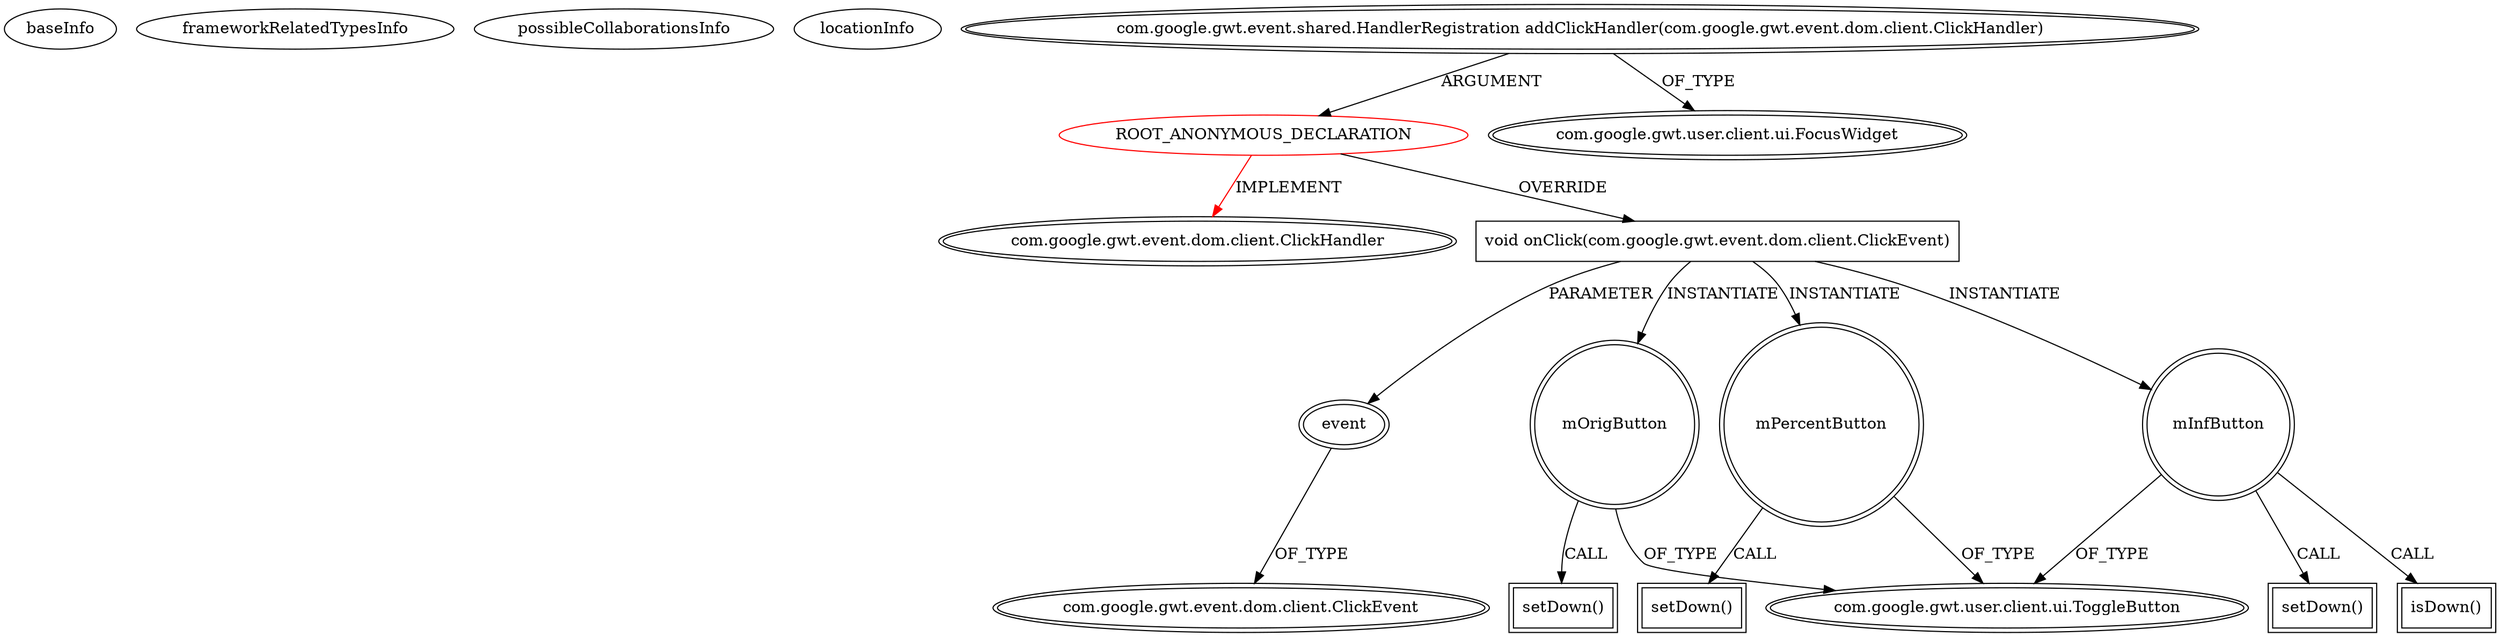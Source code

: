 digraph {
baseInfo[graphId=1144,category="extension_graph",isAnonymous=true,possibleRelation=false]
frameworkRelatedTypesInfo[0="com.google.gwt.event.dom.client.ClickHandler"]
possibleCollaborationsInfo[]
locationInfo[projectName="daonb-obudget",filePath="/daonb-obudget/obudget-master/src/client/src/org/obudget/client/TimeLineCharter.java",contextSignature="void TimeLineCharter(client.src.org.obudget.client.Application,boolean,java.lang.Integer,java.lang.Integer)",graphId="1144"]
0[label="ROOT_ANONYMOUS_DECLARATION",vertexType="ROOT_ANONYMOUS_DECLARATION",isFrameworkType=false,color=red]
1[label="com.google.gwt.event.dom.client.ClickHandler",vertexType="FRAMEWORK_INTERFACE_TYPE",isFrameworkType=true,peripheries=2]
2[label="com.google.gwt.event.shared.HandlerRegistration addClickHandler(com.google.gwt.event.dom.client.ClickHandler)",vertexType="OUTSIDE_CALL",isFrameworkType=true,peripheries=2]
3[label="com.google.gwt.user.client.ui.FocusWidget",vertexType="FRAMEWORK_CLASS_TYPE",isFrameworkType=true,peripheries=2]
4[label="void onClick(com.google.gwt.event.dom.client.ClickEvent)",vertexType="OVERRIDING_METHOD_DECLARATION",isFrameworkType=false,shape=box]
5[label="event",vertexType="PARAMETER_DECLARATION",isFrameworkType=true,peripheries=2]
6[label="com.google.gwt.event.dom.client.ClickEvent",vertexType="FRAMEWORK_CLASS_TYPE",isFrameworkType=true,peripheries=2]
7[label="mInfButton",vertexType="VARIABLE_EXPRESION",isFrameworkType=true,peripheries=2,shape=circle]
9[label="com.google.gwt.user.client.ui.ToggleButton",vertexType="FRAMEWORK_CLASS_TYPE",isFrameworkType=true,peripheries=2]
8[label="isDown()",vertexType="INSIDE_CALL",isFrameworkType=true,peripheries=2,shape=box]
10[label="mOrigButton",vertexType="VARIABLE_EXPRESION",isFrameworkType=true,peripheries=2,shape=circle]
11[label="setDown()",vertexType="INSIDE_CALL",isFrameworkType=true,peripheries=2,shape=box]
13[label="mPercentButton",vertexType="VARIABLE_EXPRESION",isFrameworkType=true,peripheries=2,shape=circle]
14[label="setDown()",vertexType="INSIDE_CALL",isFrameworkType=true,peripheries=2,shape=box]
17[label="setDown()",vertexType="INSIDE_CALL",isFrameworkType=true,peripheries=2,shape=box]
0->1[label="IMPLEMENT",color=red]
2->0[label="ARGUMENT"]
2->3[label="OF_TYPE"]
0->4[label="OVERRIDE"]
5->6[label="OF_TYPE"]
4->5[label="PARAMETER"]
4->7[label="INSTANTIATE"]
7->9[label="OF_TYPE"]
7->8[label="CALL"]
4->10[label="INSTANTIATE"]
10->9[label="OF_TYPE"]
10->11[label="CALL"]
4->13[label="INSTANTIATE"]
13->9[label="OF_TYPE"]
13->14[label="CALL"]
7->17[label="CALL"]
}
